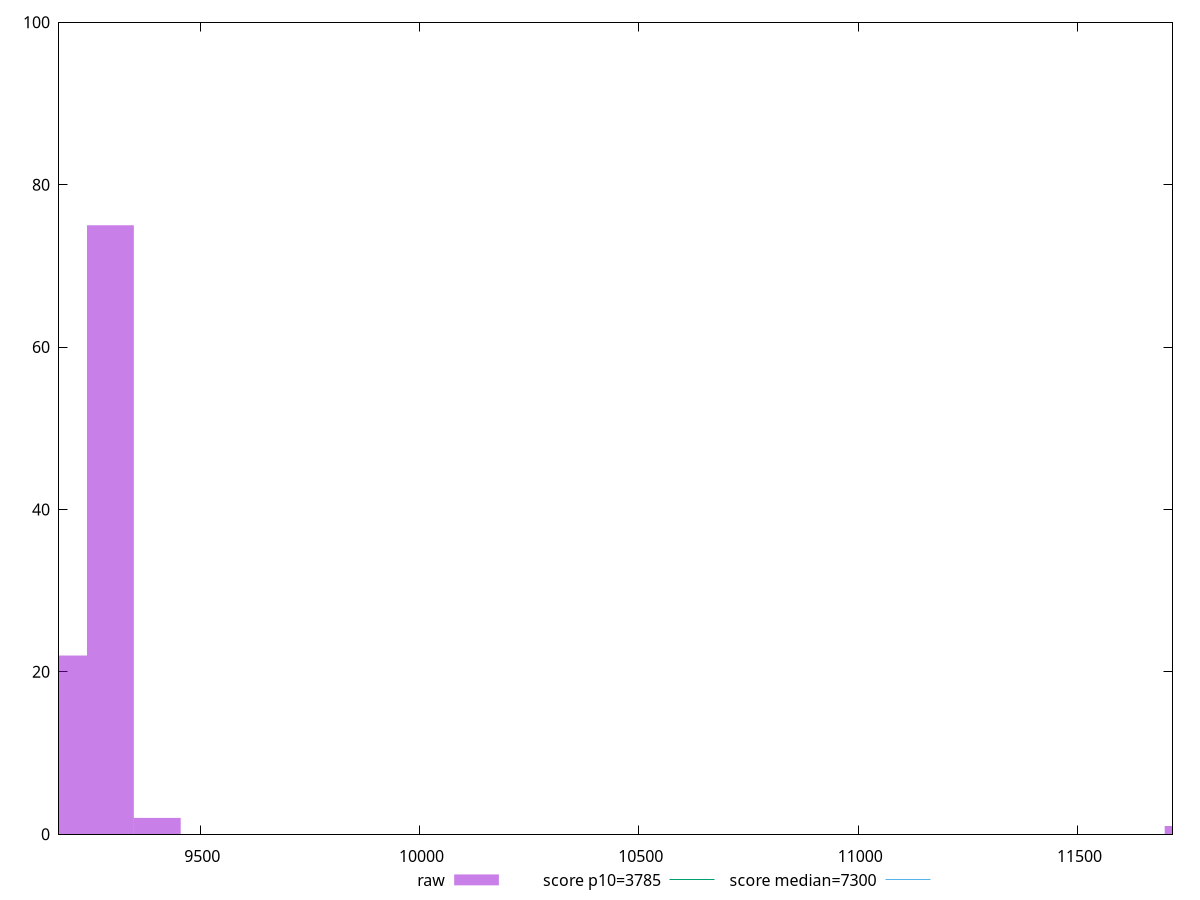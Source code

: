 reset

$raw <<EOF
11752.371054244537 1
9295.057106538861 75
9188.217369682092 22
9401.896843395629 2
EOF

set key outside below
set boxwidth 106.83973685676851
set xrange [9177.81905:11716.766999999996]
set yrange [0:100]
set trange [0:100]
set style fill transparent solid 0.5 noborder

set parametric
set terminal svg size 640, 490 enhanced background rgb 'white'
set output "reports/report_00033_2021-03-01T14-23-16.841Z/interactive/samples/astro-inner-cached/raw/histogram.svg"

plot $raw title "raw" with boxes, \
     3785,t title "score p10=3785", \
     7300,t title "score median=7300"

reset
